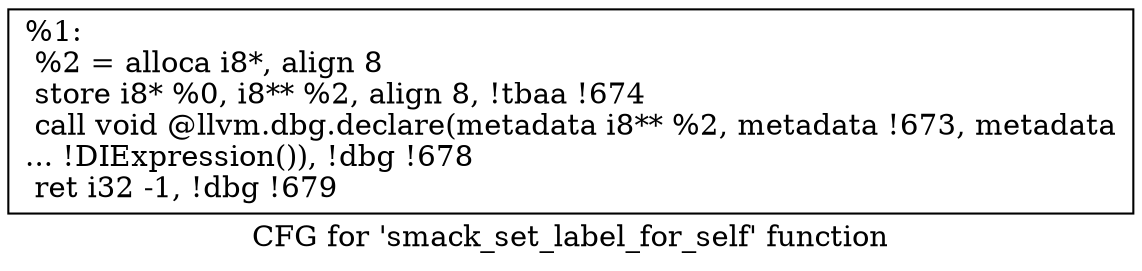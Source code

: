 digraph "CFG for 'smack_set_label_for_self' function" {
	label="CFG for 'smack_set_label_for_self' function";

	Node0x1d13480 [shape=record,label="{%1:\l  %2 = alloca i8*, align 8\l  store i8* %0, i8** %2, align 8, !tbaa !674\l  call void @llvm.dbg.declare(metadata i8** %2, metadata !673, metadata\l... !DIExpression()), !dbg !678\l  ret i32 -1, !dbg !679\l}"];
}
